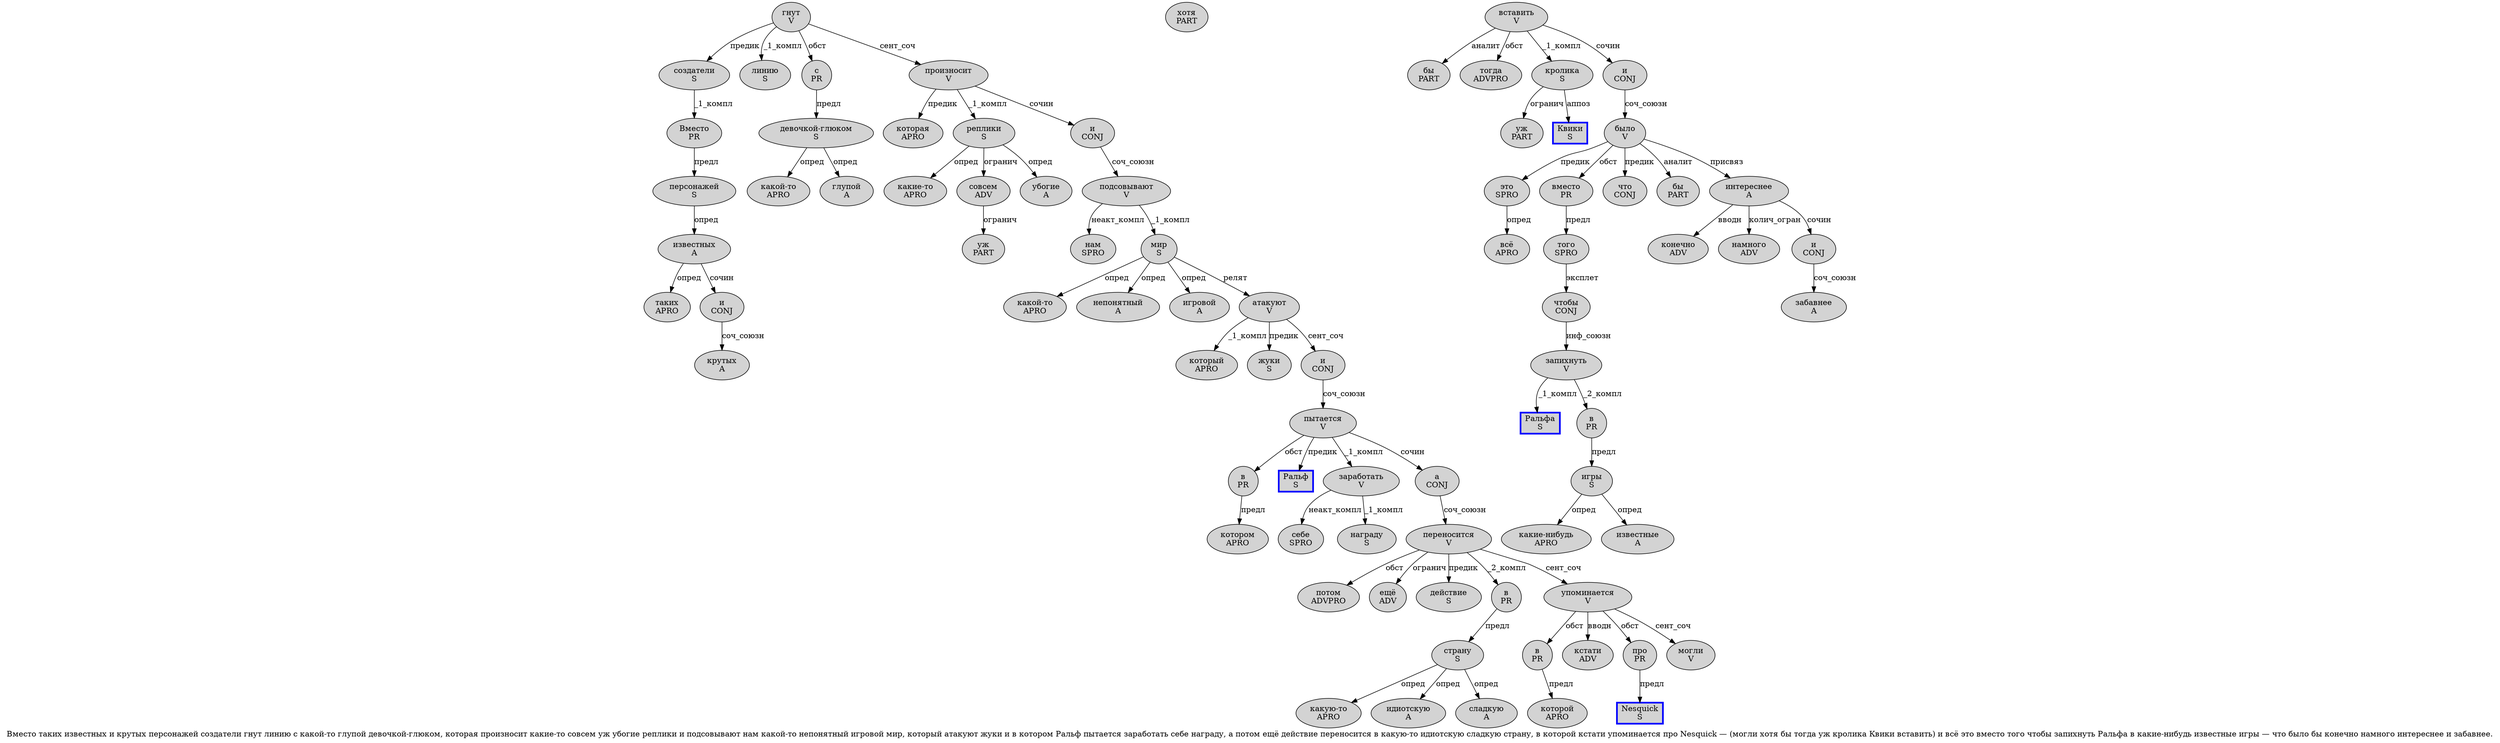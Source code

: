 digraph SENTENCE_3793 {
	graph [label="Вместо таких известных и крутых персонажей создатели гнут линию с какой-то глупой девочкой-глюком, которая произносит какие-то совсем уж убогие реплики и подсовывают нам какой-то непонятный игровой мир, который атакуют жуки и в котором Ральф пытается заработать себе награду, а потом ещё действие переносится в какую-то идиотскую сладкую страну, в которой кстати упоминается про Nesquick — (могли хотя бы тогда уж кролика Квики вставить) и всё это вместо того чтобы запихнуть Ральфа в какие-нибудь известные игры — что было бы конечно намного интереснее и забавнее."]
	node [style=filled]
		0 [label="Вместо
PR" color="" fillcolor=lightgray penwidth=1 shape=ellipse]
		1 [label="таких
APRO" color="" fillcolor=lightgray penwidth=1 shape=ellipse]
		2 [label="известных
A" color="" fillcolor=lightgray penwidth=1 shape=ellipse]
		3 [label="и
CONJ" color="" fillcolor=lightgray penwidth=1 shape=ellipse]
		4 [label="крутых
A" color="" fillcolor=lightgray penwidth=1 shape=ellipse]
		5 [label="персонажей
S" color="" fillcolor=lightgray penwidth=1 shape=ellipse]
		6 [label="создатели
S" color="" fillcolor=lightgray penwidth=1 shape=ellipse]
		7 [label="гнут
V" color="" fillcolor=lightgray penwidth=1 shape=ellipse]
		8 [label="линию
S" color="" fillcolor=lightgray penwidth=1 shape=ellipse]
		9 [label="с
PR" color="" fillcolor=lightgray penwidth=1 shape=ellipse]
		10 [label="какой-то
APRO" color="" fillcolor=lightgray penwidth=1 shape=ellipse]
		11 [label="глупой
A" color="" fillcolor=lightgray penwidth=1 shape=ellipse]
		12 [label="девочкой-глюком
S" color="" fillcolor=lightgray penwidth=1 shape=ellipse]
		14 [label="которая
APRO" color="" fillcolor=lightgray penwidth=1 shape=ellipse]
		15 [label="произносит
V" color="" fillcolor=lightgray penwidth=1 shape=ellipse]
		16 [label="какие-то
APRO" color="" fillcolor=lightgray penwidth=1 shape=ellipse]
		17 [label="совсем
ADV" color="" fillcolor=lightgray penwidth=1 shape=ellipse]
		18 [label="уж
PART" color="" fillcolor=lightgray penwidth=1 shape=ellipse]
		19 [label="убогие
A" color="" fillcolor=lightgray penwidth=1 shape=ellipse]
		20 [label="реплики
S" color="" fillcolor=lightgray penwidth=1 shape=ellipse]
		21 [label="и
CONJ" color="" fillcolor=lightgray penwidth=1 shape=ellipse]
		22 [label="подсовывают
V" color="" fillcolor=lightgray penwidth=1 shape=ellipse]
		23 [label="нам
SPRO" color="" fillcolor=lightgray penwidth=1 shape=ellipse]
		24 [label="какой-то
APRO" color="" fillcolor=lightgray penwidth=1 shape=ellipse]
		25 [label="непонятный
A" color="" fillcolor=lightgray penwidth=1 shape=ellipse]
		26 [label="игровой
A" color="" fillcolor=lightgray penwidth=1 shape=ellipse]
		27 [label="мир
S" color="" fillcolor=lightgray penwidth=1 shape=ellipse]
		29 [label="который
APRO" color="" fillcolor=lightgray penwidth=1 shape=ellipse]
		30 [label="атакуют
V" color="" fillcolor=lightgray penwidth=1 shape=ellipse]
		31 [label="жуки
S" color="" fillcolor=lightgray penwidth=1 shape=ellipse]
		32 [label="и
CONJ" color="" fillcolor=lightgray penwidth=1 shape=ellipse]
		33 [label="в
PR" color="" fillcolor=lightgray penwidth=1 shape=ellipse]
		34 [label="котором
APRO" color="" fillcolor=lightgray penwidth=1 shape=ellipse]
		35 [label="Ральф
S" color=blue fillcolor=lightgray penwidth=3 shape=box]
		36 [label="пытается
V" color="" fillcolor=lightgray penwidth=1 shape=ellipse]
		37 [label="заработать
V" color="" fillcolor=lightgray penwidth=1 shape=ellipse]
		38 [label="себе
SPRO" color="" fillcolor=lightgray penwidth=1 shape=ellipse]
		39 [label="награду
S" color="" fillcolor=lightgray penwidth=1 shape=ellipse]
		41 [label="а
CONJ" color="" fillcolor=lightgray penwidth=1 shape=ellipse]
		42 [label="потом
ADVPRO" color="" fillcolor=lightgray penwidth=1 shape=ellipse]
		43 [label="ещё
ADV" color="" fillcolor=lightgray penwidth=1 shape=ellipse]
		44 [label="действие
S" color="" fillcolor=lightgray penwidth=1 shape=ellipse]
		45 [label="переносится
V" color="" fillcolor=lightgray penwidth=1 shape=ellipse]
		46 [label="в
PR" color="" fillcolor=lightgray penwidth=1 shape=ellipse]
		47 [label="какую-то
APRO" color="" fillcolor=lightgray penwidth=1 shape=ellipse]
		48 [label="идиотскую
A" color="" fillcolor=lightgray penwidth=1 shape=ellipse]
		49 [label="сладкую
A" color="" fillcolor=lightgray penwidth=1 shape=ellipse]
		50 [label="страну
S" color="" fillcolor=lightgray penwidth=1 shape=ellipse]
		52 [label="в
PR" color="" fillcolor=lightgray penwidth=1 shape=ellipse]
		53 [label="которой
APRO" color="" fillcolor=lightgray penwidth=1 shape=ellipse]
		54 [label="кстати
ADV" color="" fillcolor=lightgray penwidth=1 shape=ellipse]
		55 [label="упоминается
V" color="" fillcolor=lightgray penwidth=1 shape=ellipse]
		56 [label="про
PR" color="" fillcolor=lightgray penwidth=1 shape=ellipse]
		57 [label="Nesquick
S" color=blue fillcolor=lightgray penwidth=3 shape=box]
		60 [label="могли
V" color="" fillcolor=lightgray penwidth=1 shape=ellipse]
		61 [label="хотя
PART" color="" fillcolor=lightgray penwidth=1 shape=ellipse]
		62 [label="бы
PART" color="" fillcolor=lightgray penwidth=1 shape=ellipse]
		63 [label="тогда
ADVPRO" color="" fillcolor=lightgray penwidth=1 shape=ellipse]
		64 [label="уж
PART" color="" fillcolor=lightgray penwidth=1 shape=ellipse]
		65 [label="кролика
S" color="" fillcolor=lightgray penwidth=1 shape=ellipse]
		66 [label="Квики
S" color=blue fillcolor=lightgray penwidth=3 shape=box]
		67 [label="вставить
V" color="" fillcolor=lightgray penwidth=1 shape=ellipse]
		69 [label="и
CONJ" color="" fillcolor=lightgray penwidth=1 shape=ellipse]
		70 [label="всё
APRO" color="" fillcolor=lightgray penwidth=1 shape=ellipse]
		71 [label="это
SPRO" color="" fillcolor=lightgray penwidth=1 shape=ellipse]
		72 [label="вместо
PR" color="" fillcolor=lightgray penwidth=1 shape=ellipse]
		73 [label="того
SPRO" color="" fillcolor=lightgray penwidth=1 shape=ellipse]
		74 [label="чтобы
CONJ" color="" fillcolor=lightgray penwidth=1 shape=ellipse]
		75 [label="запихнуть
V" color="" fillcolor=lightgray penwidth=1 shape=ellipse]
		76 [label="Ральфа
S" color=blue fillcolor=lightgray penwidth=3 shape=box]
		77 [label="в
PR" color="" fillcolor=lightgray penwidth=1 shape=ellipse]
		78 [label="какие-нибудь
APRO" color="" fillcolor=lightgray penwidth=1 shape=ellipse]
		79 [label="известные
A" color="" fillcolor=lightgray penwidth=1 shape=ellipse]
		80 [label="игры
S" color="" fillcolor=lightgray penwidth=1 shape=ellipse]
		82 [label="что
CONJ" color="" fillcolor=lightgray penwidth=1 shape=ellipse]
		83 [label="было
V" color="" fillcolor=lightgray penwidth=1 shape=ellipse]
		84 [label="бы
PART" color="" fillcolor=lightgray penwidth=1 shape=ellipse]
		85 [label="конечно
ADV" color="" fillcolor=lightgray penwidth=1 shape=ellipse]
		86 [label="намного
ADV" color="" fillcolor=lightgray penwidth=1 shape=ellipse]
		87 [label="интереснее
A" color="" fillcolor=lightgray penwidth=1 shape=ellipse]
		88 [label="и
CONJ" color="" fillcolor=lightgray penwidth=1 shape=ellipse]
		89 [label="забавнее
A" color="" fillcolor=lightgray penwidth=1 shape=ellipse]
			30 -> 29 [label="_1_компл"]
			30 -> 31 [label="предик"]
			30 -> 32 [label="сент_соч"]
			83 -> 71 [label="предик"]
			83 -> 72 [label="обст"]
			83 -> 82 [label="предик"]
			83 -> 84 [label="аналит"]
			83 -> 87 [label="присвяз"]
			46 -> 50 [label="предл"]
			27 -> 24 [label="опред"]
			27 -> 25 [label="опред"]
			27 -> 26 [label="опред"]
			27 -> 30 [label="релят"]
			88 -> 89 [label="соч_союзн"]
			73 -> 74 [label="эксплет"]
			21 -> 22 [label="соч_союзн"]
			12 -> 10 [label="опред"]
			12 -> 11 [label="опред"]
			3 -> 4 [label="соч_союзн"]
			15 -> 14 [label="предик"]
			15 -> 20 [label="_1_компл"]
			15 -> 21 [label="сочин"]
			71 -> 70 [label="опред"]
			36 -> 33 [label="обст"]
			36 -> 35 [label="предик"]
			36 -> 37 [label="_1_компл"]
			36 -> 41 [label="сочин"]
			67 -> 62 [label="аналит"]
			67 -> 63 [label="обст"]
			67 -> 65 [label="_1_компл"]
			67 -> 69 [label="сочин"]
			33 -> 34 [label="предл"]
			52 -> 53 [label="предл"]
			17 -> 18 [label="огранич"]
			37 -> 38 [label="неакт_компл"]
			37 -> 39 [label="_1_компл"]
			45 -> 42 [label="обст"]
			45 -> 43 [label="огранич"]
			45 -> 44 [label="предик"]
			45 -> 46 [label="_2_компл"]
			45 -> 55 [label="сент_соч"]
			9 -> 12 [label="предл"]
			69 -> 83 [label="соч_союзн"]
			72 -> 73 [label="предл"]
			5 -> 2 [label="опред"]
			6 -> 0 [label="_1_компл"]
			50 -> 47 [label="опред"]
			50 -> 48 [label="опред"]
			50 -> 49 [label="опред"]
			0 -> 5 [label="предл"]
			77 -> 80 [label="предл"]
			41 -> 45 [label="соч_союзн"]
			7 -> 6 [label="предик"]
			7 -> 8 [label="_1_компл"]
			7 -> 9 [label="обст"]
			7 -> 15 [label="сент_соч"]
			75 -> 76 [label="_1_компл"]
			75 -> 77 [label="_2_компл"]
			2 -> 1 [label="опред"]
			2 -> 3 [label="сочин"]
			65 -> 64 [label="огранич"]
			65 -> 66 [label="аппоз"]
			55 -> 52 [label="обст"]
			55 -> 54 [label="вводн"]
			55 -> 56 [label="обст"]
			55 -> 60 [label="сент_соч"]
			32 -> 36 [label="соч_союзн"]
			22 -> 23 [label="неакт_компл"]
			22 -> 27 [label="_1_компл"]
			20 -> 16 [label="опред"]
			20 -> 17 [label="огранич"]
			20 -> 19 [label="опред"]
			56 -> 57 [label="предл"]
			74 -> 75 [label="инф_союзн"]
			80 -> 78 [label="опред"]
			80 -> 79 [label="опред"]
			87 -> 85 [label="вводн"]
			87 -> 86 [label="колич_огран"]
			87 -> 88 [label="сочин"]
}
